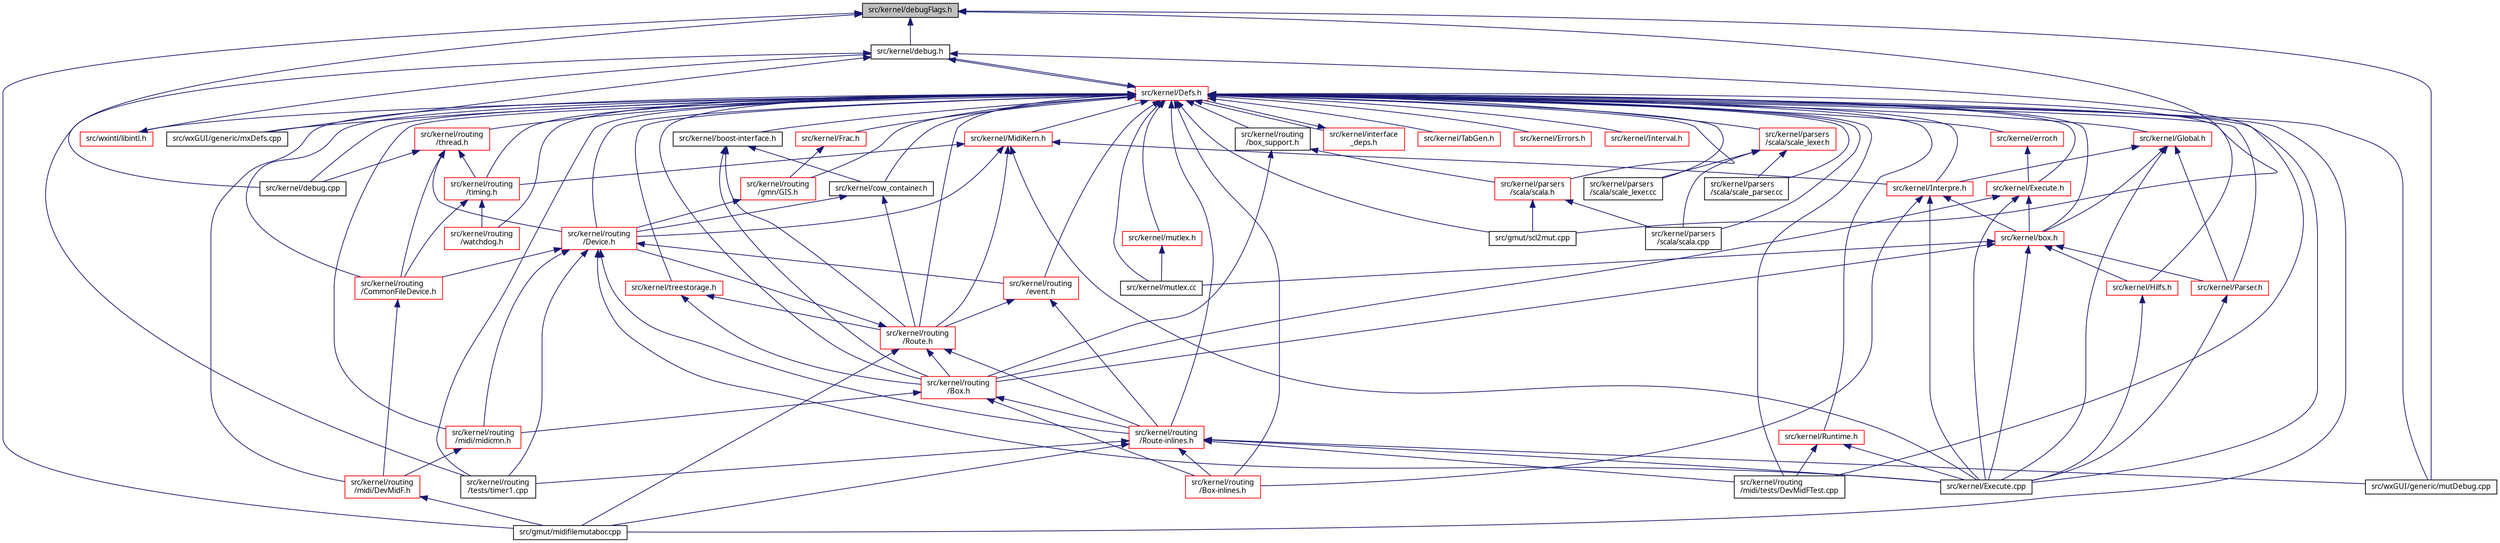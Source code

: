 digraph "src/kernel/debugFlags.h"
{
  edge [fontname="Sans",fontsize="10",labelfontname="Sans",labelfontsize="10"];
  node [fontname="Sans",fontsize="10",shape=record];
  Node1 [label="src/kernel/debugFlags.h",height=0.2,width=0.4,color="black", fillcolor="grey75", style="filled", fontcolor="black"];
  Node1 -> Node2 [dir="back",color="midnightblue",fontsize="10",style="solid",fontname="Sans"];
  Node2 [label="src/kernel/debug.h",height=0.2,width=0.4,color="black", fillcolor="white", style="filled",URL="$db/d16/debug_8h.html"];
  Node2 -> Node3 [dir="back",color="midnightblue",fontsize="10",style="solid",fontname="Sans"];
  Node3 [label="src/kernel/Defs.h",height=0.2,width=0.4,color="red", fillcolor="white", style="filled",URL="$d1/d73/Defs_8h.html",tooltip="Common definitions. "];
  Node3 -> Node4 [dir="back",color="midnightblue",fontsize="10",style="solid",fontname="Sans"];
  Node4 [label="src/gmut/midifilemutabor.cpp",height=0.2,width=0.4,color="black", fillcolor="white", style="filled",URL="$d1/d0d/midifilemutabor_8cpp.html"];
  Node3 -> Node5 [dir="back",color="midnightblue",fontsize="10",style="solid",fontname="Sans"];
  Node5 [label="src/kernel/interface\l_deps.h",height=0.2,width=0.4,color="red", fillcolor="white", style="filled",URL="$de/ddd/interface__deps_8h.html"];
  Node5 -> Node3 [dir="back",color="midnightblue",fontsize="10",style="solid",fontname="Sans"];
  Node3 -> Node2 [dir="back",color="midnightblue",fontsize="10",style="solid",fontname="Sans"];
  Node3 -> Node10 [dir="back",color="midnightblue",fontsize="10",style="solid",fontname="Sans"];
  Node10 [label="src/wxintl/libintl.h",height=0.2,width=0.4,color="red", fillcolor="white", style="filled",URL="$d4/d64/libintl_8h.html"];
  Node10 -> Node2 [dir="back",color="midnightblue",fontsize="10",style="solid",fontname="Sans"];
  Node3 -> Node13 [dir="back",color="midnightblue",fontsize="10",style="solid",fontname="Sans"];
  Node13 [label="src/kernel/routing\l/midi/DevMidF.h",height=0.2,width=0.4,color="red", fillcolor="white", style="filled",URL="$da/d3c/DevMidF_8h.html"];
  Node13 -> Node4 [dir="back",color="midnightblue",fontsize="10",style="solid",fontname="Sans"];
  Node3 -> Node83 [dir="back",color="midnightblue",fontsize="10",style="solid",fontname="Sans"];
  Node83 [label="src/kernel/routing\l/CommonFileDevice.h",height=0.2,width=0.4,color="red", fillcolor="white", style="filled",URL="$d9/d17/CommonFileDevice_8h.html"];
  Node83 -> Node13 [dir="back",color="midnightblue",fontsize="10",style="solid",fontname="Sans"];
  Node3 -> Node93 [dir="back",color="midnightblue",fontsize="10",style="solid",fontname="Sans"];
  Node93 [label="src/kernel/routing\l/Device.h",height=0.2,width=0.4,color="red", fillcolor="white", style="filled",URL="$de/d05/Device_8h.html",tooltip="Routing. "];
  Node93 -> Node83 [dir="back",color="midnightblue",fontsize="10",style="solid",fontname="Sans"];
  Node93 -> Node94 [dir="back",color="midnightblue",fontsize="10",style="solid",fontname="Sans"];
  Node94 [label="src/kernel/routing\l/event.h",height=0.2,width=0.4,color="red", fillcolor="white", style="filled",URL="$dd/d20/event_8h.html"];
  Node94 -> Node95 [dir="back",color="midnightblue",fontsize="10",style="solid",fontname="Sans"];
  Node95 [label="src/kernel/routing\l/Route.h",height=0.2,width=0.4,color="red", fillcolor="white", style="filled",URL="$d1/d65/Route_8h.html",tooltip="Routing. "];
  Node95 -> Node93 [dir="back",color="midnightblue",fontsize="10",style="solid",fontname="Sans"];
  Node95 -> Node96 [dir="back",color="midnightblue",fontsize="10",style="solid",fontname="Sans"];
  Node96 [label="src/kernel/routing\l/Box.h",height=0.2,width=0.4,color="red", fillcolor="white", style="filled",URL="$de/d0f/Box_8h.html",tooltip="Mutabor Box for C++. "];
  Node96 -> Node97 [dir="back",color="midnightblue",fontsize="10",style="solid",fontname="Sans"];
  Node97 [label="src/kernel/routing\l/midi/midicmn.h",height=0.2,width=0.4,color="red", fillcolor="white", style="filled",URL="$de/d21/midicmn_8h.html"];
  Node97 -> Node13 [dir="back",color="midnightblue",fontsize="10",style="solid",fontname="Sans"];
  Node96 -> Node105 [dir="back",color="midnightblue",fontsize="10",style="solid",fontname="Sans"];
  Node105 [label="src/kernel/routing\l/Route-inlines.h",height=0.2,width=0.4,color="red", fillcolor="white", style="filled",URL="$d2/d2c/Route-inlines_8h.html"];
  Node105 -> Node4 [dir="back",color="midnightblue",fontsize="10",style="solid",fontname="Sans"];
  Node105 -> Node106 [dir="back",color="midnightblue",fontsize="10",style="solid",fontname="Sans"];
  Node106 [label="src/kernel/Execute.cpp",height=0.2,width=0.4,color="black", fillcolor="white", style="filled",URL="$df/d23/Execute_8cpp.html"];
  Node105 -> Node107 [dir="back",color="midnightblue",fontsize="10",style="solid",fontname="Sans"];
  Node107 [label="src/kernel/routing\l/Box-inlines.h",height=0.2,width=0.4,color="red", fillcolor="white", style="filled",URL="$d6/d9a/Box-inlines_8h.html"];
  Node105 -> Node17 [dir="back",color="midnightblue",fontsize="10",style="solid",fontname="Sans"];
  Node17 [label="src/kernel/routing\l/midi/tests/DevMidFTest.cpp",height=0.2,width=0.4,color="black", fillcolor="white", style="filled",URL="$d9/d99/DevMidFTest_8cpp.html"];
  Node105 -> Node90 [dir="back",color="midnightblue",fontsize="10",style="solid",fontname="Sans"];
  Node90 [label="src/kernel/routing\l/tests/timer1.cpp",height=0.2,width=0.4,color="black", fillcolor="white", style="filled",URL="$d9/d9a/timer1_8cpp.html"];
  Node105 -> Node32 [dir="back",color="midnightblue",fontsize="10",style="solid",fontname="Sans"];
  Node32 [label="src/wxGUI/generic/mutDebug.cpp",height=0.2,width=0.4,color="black", fillcolor="white", style="filled",URL="$d4/dc0/mutDebug_8cpp.html",tooltip="Some functions and classes to help to debug Mutabor. "];
  Node96 -> Node107 [dir="back",color="midnightblue",fontsize="10",style="solid",fontname="Sans"];
  Node95 -> Node4 [dir="back",color="midnightblue",fontsize="10",style="solid",fontname="Sans"];
  Node95 -> Node105 [dir="back",color="midnightblue",fontsize="10",style="solid",fontname="Sans"];
  Node94 -> Node105 [dir="back",color="midnightblue",fontsize="10",style="solid",fontname="Sans"];
  Node93 -> Node97 [dir="back",color="midnightblue",fontsize="10",style="solid",fontname="Sans"];
  Node93 -> Node105 [dir="back",color="midnightblue",fontsize="10",style="solid",fontname="Sans"];
  Node93 -> Node106 [dir="back",color="midnightblue",fontsize="10",style="solid",fontname="Sans"];
  Node93 -> Node90 [dir="back",color="midnightblue",fontsize="10",style="solid",fontname="Sans"];
  Node3 -> Node135 [dir="back",color="midnightblue",fontsize="10",style="solid",fontname="Sans"];
  Node135 [label="src/kernel/cow_container.h",height=0.2,width=0.4,color="black", fillcolor="white", style="filled",URL="$da/d28/cow__container_8h.html",tooltip="Copy on write container. "];
  Node135 -> Node93 [dir="back",color="midnightblue",fontsize="10",style="solid",fontname="Sans"];
  Node135 -> Node95 [dir="back",color="midnightblue",fontsize="10",style="solid",fontname="Sans"];
  Node3 -> Node136 [dir="back",color="midnightblue",fontsize="10",style="solid",fontname="Sans"];
  Node136 [label="src/kernel/boost-interface.h",height=0.2,width=0.4,color="black", fillcolor="white", style="filled",URL="$d1/da4/boost-interface_8h.html",tooltip="Interface to the boost library. "];
  Node136 -> Node135 [dir="back",color="midnightblue",fontsize="10",style="solid",fontname="Sans"];
  Node136 -> Node95 [dir="back",color="midnightblue",fontsize="10",style="solid",fontname="Sans"];
  Node136 -> Node96 [dir="back",color="midnightblue",fontsize="10",style="solid",fontname="Sans"];
  Node3 -> Node137 [dir="back",color="midnightblue",fontsize="10",style="solid",fontname="Sans"];
  Node137 [label="src/kernel/routing\l/gmn/GIS.h",height=0.2,width=0.4,color="red", fillcolor="white", style="filled",URL="$dd/d4d/GIS_8h.html"];
  Node137 -> Node93 [dir="back",color="midnightblue",fontsize="10",style="solid",fontname="Sans"];
  Node3 -> Node143 [dir="back",color="midnightblue",fontsize="10",style="solid",fontname="Sans"];
  Node143 [label="src/kernel/Frac.h",height=0.2,width=0.4,color="red", fillcolor="white", style="filled",URL="$df/d4f/Frac_8h.html",tooltip="Fraction class for Mutabor. "];
  Node143 -> Node137 [dir="back",color="midnightblue",fontsize="10",style="solid",fontname="Sans"];
  Node3 -> Node95 [dir="back",color="midnightblue",fontsize="10",style="solid",fontname="Sans"];
  Node3 -> Node145 [dir="back",color="midnightblue",fontsize="10",style="solid",fontname="Sans"];
  Node145 [label="src/kernel/MidiKern.h",height=0.2,width=0.4,color="red", fillcolor="white", style="filled",URL="$da/dfd/MidiKern_8h.html"];
  Node145 -> Node95 [dir="back",color="midnightblue",fontsize="10",style="solid",fontname="Sans"];
  Node145 -> Node93 [dir="back",color="midnightblue",fontsize="10",style="solid",fontname="Sans"];
  Node145 -> Node146 [dir="back",color="midnightblue",fontsize="10",style="solid",fontname="Sans"];
  Node146 [label="src/kernel/routing\l/timing.h",height=0.2,width=0.4,color="red", fillcolor="white", style="filled",URL="$db/d41/timing_8h.html"];
  Node146 -> Node83 [dir="back",color="midnightblue",fontsize="10",style="solid",fontname="Sans"];
  Node146 -> Node147 [dir="back",color="midnightblue",fontsize="10",style="solid",fontname="Sans"];
  Node147 [label="src/kernel/routing\l/watchdog.h",height=0.2,width=0.4,color="red", fillcolor="white", style="filled",URL="$d9/da3/watchdog_8h.html"];
  Node145 -> Node150 [dir="back",color="midnightblue",fontsize="10",style="solid",fontname="Sans"];
  Node150 [label="src/kernel/Interpre.h",height=0.2,width=0.4,color="red", fillcolor="white", style="filled",URL="$d2/dd8/Interpre_8h.html",tooltip="Interpreter for the logic at runtime. "];
  Node150 -> Node151 [dir="back",color="midnightblue",fontsize="10",style="solid",fontname="Sans"];
  Node151 [label="src/kernel/box.h",height=0.2,width=0.4,color="red", fillcolor="white", style="filled",URL="$dc/d19/box_8h.html",tooltip="Description: Collect all properties, which are used by boxes. "];
  Node151 -> Node96 [dir="back",color="midnightblue",fontsize="10",style="solid",fontname="Sans"];
  Node151 -> Node153 [dir="back",color="midnightblue",fontsize="10",style="solid",fontname="Sans"];
  Node153 [label="src/kernel/Parser.h",height=0.2,width=0.4,color="red", fillcolor="white", style="filled",URL="$d6/d0c/Parser_8h.html"];
  Node153 -> Node106 [dir="back",color="midnightblue",fontsize="10",style="solid",fontname="Sans"];
  Node151 -> Node159 [dir="back",color="midnightblue",fontsize="10",style="solid",fontname="Sans"];
  Node159 [label="src/kernel/Hilfs.h",height=0.2,width=0.4,color="red", fillcolor="white", style="filled",URL="$d2/d32/Hilfs_8h.html",tooltip="Description. "];
  Node159 -> Node106 [dir="back",color="midnightblue",fontsize="10",style="solid",fontname="Sans"];
  Node151 -> Node106 [dir="back",color="midnightblue",fontsize="10",style="solid",fontname="Sans"];
  Node151 -> Node160 [dir="back",color="midnightblue",fontsize="10",style="solid",fontname="Sans"];
  Node160 [label="src/kernel/mutlex.cc",height=0.2,width=0.4,color="black", fillcolor="white", style="filled",URL="$d0/dc8/mutlex_8cc.html"];
  Node150 -> Node106 [dir="back",color="midnightblue",fontsize="10",style="solid",fontname="Sans"];
  Node150 -> Node107 [dir="back",color="midnightblue",fontsize="10",style="solid",fontname="Sans"];
  Node145 -> Node106 [dir="back",color="midnightblue",fontsize="10",style="solid",fontname="Sans"];
  Node3 -> Node161 [dir="back",color="midnightblue",fontsize="10",style="solid",fontname="Sans"];
  Node161 [label="src/kernel/treestorage.h",height=0.2,width=0.4,color="red", fillcolor="white", style="filled",URL="$db/dbe/treestorage_8h.html",tooltip="abstract class for tree like storage "];
  Node161 -> Node95 [dir="back",color="midnightblue",fontsize="10",style="solid",fontname="Sans"];
  Node161 -> Node96 [dir="back",color="midnightblue",fontsize="10",style="solid",fontname="Sans"];
  Node3 -> Node94 [dir="back",color="midnightblue",fontsize="10",style="solid",fontname="Sans"];
  Node3 -> Node162 [dir="back",color="midnightblue",fontsize="10",style="solid",fontname="Sans"];
  Node162 [label="src/kernel/routing\l/thread.h",height=0.2,width=0.4,color="red", fillcolor="white", style="filled",URL="$db/dd5/thread_8h.html"];
  Node162 -> Node93 [dir="back",color="midnightblue",fontsize="10",style="solid",fontname="Sans"];
  Node162 -> Node83 [dir="back",color="midnightblue",fontsize="10",style="solid",fontname="Sans"];
  Node162 -> Node146 [dir="back",color="midnightblue",fontsize="10",style="solid",fontname="Sans"];
  Node162 -> Node163 [dir="back",color="midnightblue",fontsize="10",style="solid",fontname="Sans"];
  Node163 [label="src/kernel/debug.cpp",height=0.2,width=0.4,color="black", fillcolor="white", style="filled",URL="$d1/d00/debug_8cpp.html"];
  Node3 -> Node146 [dir="back",color="midnightblue",fontsize="10",style="solid",fontname="Sans"];
  Node3 -> Node97 [dir="back",color="midnightblue",fontsize="10",style="solid",fontname="Sans"];
  Node3 -> Node96 [dir="back",color="midnightblue",fontsize="10",style="solid",fontname="Sans"];
  Node3 -> Node165 [dir="back",color="midnightblue",fontsize="10",style="solid",fontname="Sans"];
  Node165 [label="src/kernel/Execute.h",height=0.2,width=0.4,color="red", fillcolor="white", style="filled",URL="$de/d11/Execute_8h.html",tooltip="Execute tuning changes. "];
  Node165 -> Node96 [dir="back",color="midnightblue",fontsize="10",style="solid",fontname="Sans"];
  Node165 -> Node151 [dir="back",color="midnightblue",fontsize="10",style="solid",fontname="Sans"];
  Node165 -> Node106 [dir="back",color="midnightblue",fontsize="10",style="solid",fontname="Sans"];
  Node3 -> Node166 [dir="back",color="midnightblue",fontsize="10",style="solid",fontname="Sans"];
  Node166 [label="src/kernel/error.h",height=0.2,width=0.4,color="red", fillcolor="white", style="filled",URL="$da/d41/error_8h.html"];
  Node166 -> Node165 [dir="back",color="midnightblue",fontsize="10",style="solid",fontname="Sans"];
  Node3 -> Node151 [dir="back",color="midnightblue",fontsize="10",style="solid",fontname="Sans"];
  Node3 -> Node167 [dir="back",color="midnightblue",fontsize="10",style="solid",fontname="Sans"];
  Node167 [label="src/kernel/Global.h",height=0.2,width=0.4,color="red", fillcolor="white", style="filled",URL="$dd/d40/Global_8h.html",tooltip="Global definitions (formerly in mutabor DLL) "];
  Node167 -> Node151 [dir="back",color="midnightblue",fontsize="10",style="solid",fontname="Sans"];
  Node167 -> Node150 [dir="back",color="midnightblue",fontsize="10",style="solid",fontname="Sans"];
  Node167 -> Node153 [dir="back",color="midnightblue",fontsize="10",style="solid",fontname="Sans"];
  Node167 -> Node106 [dir="back",color="midnightblue",fontsize="10",style="solid",fontname="Sans"];
  Node3 -> Node150 [dir="back",color="midnightblue",fontsize="10",style="solid",fontname="Sans"];
  Node3 -> Node168 [dir="back",color="midnightblue",fontsize="10",style="solid",fontname="Sans"];
  Node168 [label="src/kernel/routing\l/box_support.h",height=0.2,width=0.4,color="black", fillcolor="white", style="filled",URL="$d2/dfc/box__support_8h.html",tooltip="Mutabor Box for C++. "];
  Node168 -> Node96 [dir="back",color="midnightblue",fontsize="10",style="solid",fontname="Sans"];
  Node168 -> Node169 [dir="back",color="midnightblue",fontsize="10",style="solid",fontname="Sans"];
  Node169 [label="src/kernel/parsers\l/scala/scala.h",height=0.2,width=0.4,color="red", fillcolor="white", style="filled",URL="$da/db7/scala_8h.html"];
  Node169 -> Node170 [dir="back",color="midnightblue",fontsize="10",style="solid",fontname="Sans"];
  Node170 [label="src/gmut/scl2mut.cpp",height=0.2,width=0.4,color="black", fillcolor="white", style="filled",URL="$de/d02/scl2mut_8cpp.html"];
  Node169 -> Node172 [dir="back",color="midnightblue",fontsize="10",style="solid",fontname="Sans"];
  Node172 [label="src/kernel/parsers\l/scala/scala.cpp",height=0.2,width=0.4,color="black", fillcolor="white", style="filled",URL="$df/d64/scala_8cpp.html"];
  Node3 -> Node105 [dir="back",color="midnightblue",fontsize="10",style="solid",fontname="Sans"];
  Node3 -> Node170 [dir="back",color="midnightblue",fontsize="10",style="solid",fontname="Sans"];
  Node3 -> Node169 [dir="back",color="midnightblue",fontsize="10",style="solid",fontname="Sans"];
  Node3 -> Node153 [dir="back",color="midnightblue",fontsize="10",style="solid",fontname="Sans"];
  Node3 -> Node159 [dir="back",color="midnightblue",fontsize="10",style="solid",fontname="Sans"];
  Node3 -> Node184 [dir="back",color="midnightblue",fontsize="10",style="solid",fontname="Sans"];
  Node184 [label="src/kernel/TabGen.h",height=0.2,width=0.4,color="red", fillcolor="white", style="filled",URL="$d6/d68/TabGen_8h.html",tooltip="Table generators for the Mutabor engine. "];
  Node3 -> Node163 [dir="back",color="midnightblue",fontsize="10",style="solid",fontname="Sans"];
  Node3 -> Node185 [dir="back",color="midnightblue",fontsize="10",style="solid",fontname="Sans"];
  Node185 [label="src/kernel/Errors.h",height=0.2,width=0.4,color="red", fillcolor="white", style="filled",URL="$d2/d0e/Errors_8h.html",tooltip="Error descriptions for Mutabor. "];
  Node3 -> Node106 [dir="back",color="midnightblue",fontsize="10",style="solid",fontname="Sans"];
  Node3 -> Node187 [dir="back",color="midnightblue",fontsize="10",style="solid",fontname="Sans"];
  Node187 [label="src/kernel/Runtime.h",height=0.2,width=0.4,color="red", fillcolor="white", style="filled",URL="$d5/d84/Runtime_8h.html",tooltip="Runtime functions of the (mainly C) old kernel of Mutabor. "];
  Node187 -> Node106 [dir="back",color="midnightblue",fontsize="10",style="solid",fontname="Sans"];
  Node187 -> Node17 [dir="back",color="midnightblue",fontsize="10",style="solid",fontname="Sans"];
  Node3 -> Node188 [dir="back",color="midnightblue",fontsize="10",style="solid",fontname="Sans"];
  Node188 [label="src/kernel/Interval.h",height=0.2,width=0.4,color="red", fillcolor="white", style="filled",URL="$d1/d55/Interval_8h.html",tooltip="Description. "];
  Node3 -> Node160 [dir="back",color="midnightblue",fontsize="10",style="solid",fontname="Sans"];
  Node3 -> Node189 [dir="back",color="midnightblue",fontsize="10",style="solid",fontname="Sans"];
  Node189 [label="src/kernel/mutlex.h",height=0.2,width=0.4,color="red", fillcolor="white", style="filled",URL="$db/d15/mutlex_8h.html"];
  Node189 -> Node160 [dir="back",color="midnightblue",fontsize="10",style="solid",fontname="Sans"];
  Node3 -> Node180 [dir="back",color="midnightblue",fontsize="10",style="solid",fontname="Sans"];
  Node180 [label="src/kernel/parsers\l/scala/scale_lexer.h",height=0.2,width=0.4,color="red", fillcolor="white", style="filled",URL="$d6/d66/scale__lexer_8h.html"];
  Node180 -> Node172 [dir="back",color="midnightblue",fontsize="10",style="solid",fontname="Sans"];
  Node180 -> Node173 [dir="back",color="midnightblue",fontsize="10",style="solid",fontname="Sans"];
  Node173 [label="src/kernel/parsers\l/scala/scale_lexer.cc",height=0.2,width=0.4,color="black", fillcolor="white", style="filled",URL="$dc/d46/scale__lexer_8cc.html"];
  Node180 -> Node174 [dir="back",color="midnightblue",fontsize="10",style="solid",fontname="Sans"];
  Node174 [label="src/kernel/parsers\l/scala/scale_parser.cc",height=0.2,width=0.4,color="black", fillcolor="white", style="filled",URL="$d7/df3/scale__parser_8cc.html"];
  Node3 -> Node172 [dir="back",color="midnightblue",fontsize="10",style="solid",fontname="Sans"];
  Node3 -> Node173 [dir="back",color="midnightblue",fontsize="10",style="solid",fontname="Sans"];
  Node3 -> Node174 [dir="back",color="midnightblue",fontsize="10",style="solid",fontname="Sans"];
  Node3 -> Node107 [dir="back",color="midnightblue",fontsize="10",style="solid",fontname="Sans"];
  Node3 -> Node147 [dir="back",color="midnightblue",fontsize="10",style="solid",fontname="Sans"];
  Node3 -> Node17 [dir="back",color="midnightblue",fontsize="10",style="solid",fontname="Sans"];
  Node3 -> Node90 [dir="back",color="midnightblue",fontsize="10",style="solid",fontname="Sans"];
  Node3 -> Node32 [dir="back",color="midnightblue",fontsize="10",style="solid",fontname="Sans"];
  Node3 -> Node202 [dir="back",color="midnightblue",fontsize="10",style="solid",fontname="Sans"];
  Node202 [label="src/wxGUI/generic/mxDefs.cpp",height=0.2,width=0.4,color="black", fillcolor="white", style="filled",URL="$d2/d2f/mxDefs_8cpp.html",tooltip="Uncategorized definitions. "];
  Node2 -> Node17 [dir="back",color="midnightblue",fontsize="10",style="solid",fontname="Sans"];
  Node2 -> Node90 [dir="back",color="midnightblue",fontsize="10",style="solid",fontname="Sans"];
  Node2 -> Node202 [dir="back",color="midnightblue",fontsize="10",style="solid",fontname="Sans"];
  Node1 -> Node4 [dir="back",color="midnightblue",fontsize="10",style="solid",fontname="Sans"];
  Node1 -> Node170 [dir="back",color="midnightblue",fontsize="10",style="solid",fontname="Sans"];
  Node1 -> Node163 [dir="back",color="midnightblue",fontsize="10",style="solid",fontname="Sans"];
  Node1 -> Node32 [dir="back",color="midnightblue",fontsize="10",style="solid",fontname="Sans"];
}
